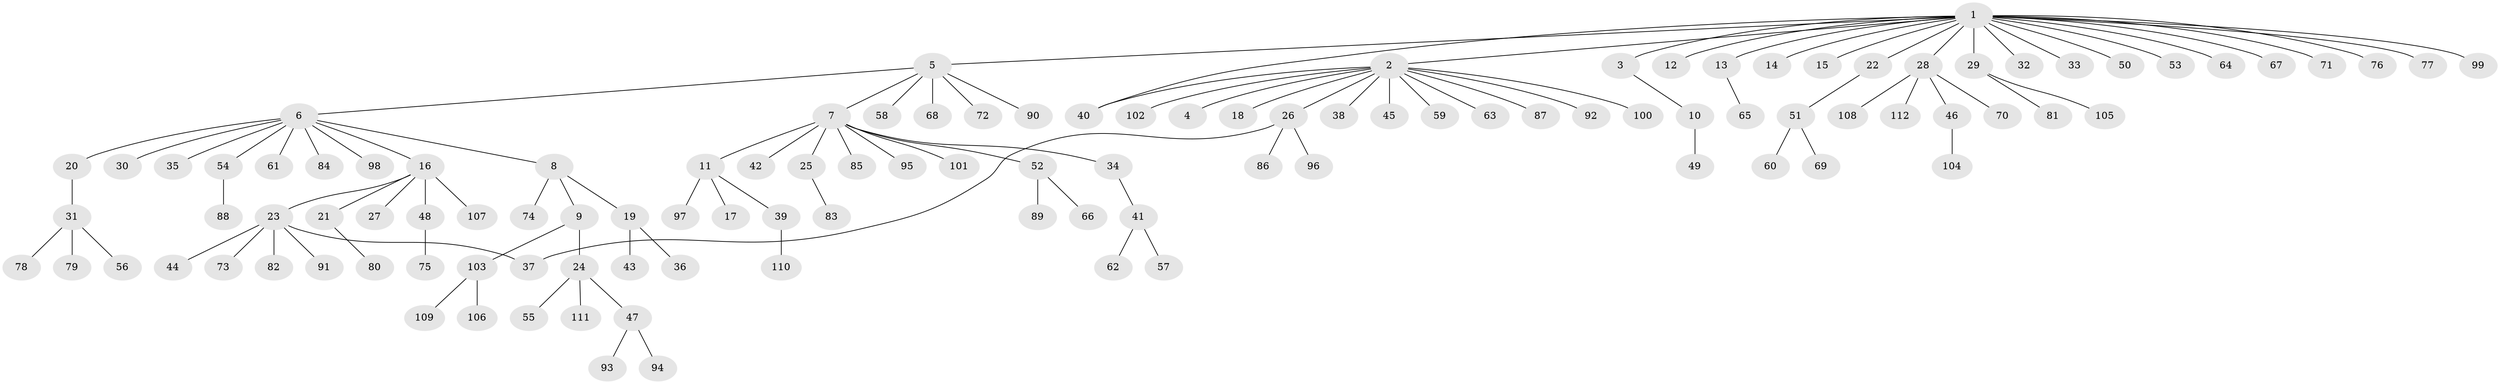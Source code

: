 // Generated by graph-tools (version 1.1) at 2025/48/03/09/25 04:48:06]
// undirected, 112 vertices, 113 edges
graph export_dot {
graph [start="1"]
  node [color=gray90,style=filled];
  1;
  2;
  3;
  4;
  5;
  6;
  7;
  8;
  9;
  10;
  11;
  12;
  13;
  14;
  15;
  16;
  17;
  18;
  19;
  20;
  21;
  22;
  23;
  24;
  25;
  26;
  27;
  28;
  29;
  30;
  31;
  32;
  33;
  34;
  35;
  36;
  37;
  38;
  39;
  40;
  41;
  42;
  43;
  44;
  45;
  46;
  47;
  48;
  49;
  50;
  51;
  52;
  53;
  54;
  55;
  56;
  57;
  58;
  59;
  60;
  61;
  62;
  63;
  64;
  65;
  66;
  67;
  68;
  69;
  70;
  71;
  72;
  73;
  74;
  75;
  76;
  77;
  78;
  79;
  80;
  81;
  82;
  83;
  84;
  85;
  86;
  87;
  88;
  89;
  90;
  91;
  92;
  93;
  94;
  95;
  96;
  97;
  98;
  99;
  100;
  101;
  102;
  103;
  104;
  105;
  106;
  107;
  108;
  109;
  110;
  111;
  112;
  1 -- 2;
  1 -- 3;
  1 -- 5;
  1 -- 12;
  1 -- 13;
  1 -- 14;
  1 -- 15;
  1 -- 22;
  1 -- 28;
  1 -- 29;
  1 -- 32;
  1 -- 33;
  1 -- 40;
  1 -- 50;
  1 -- 53;
  1 -- 64;
  1 -- 67;
  1 -- 71;
  1 -- 76;
  1 -- 77;
  1 -- 99;
  2 -- 4;
  2 -- 18;
  2 -- 26;
  2 -- 38;
  2 -- 40;
  2 -- 45;
  2 -- 59;
  2 -- 63;
  2 -- 87;
  2 -- 92;
  2 -- 100;
  2 -- 102;
  3 -- 10;
  5 -- 6;
  5 -- 7;
  5 -- 58;
  5 -- 68;
  5 -- 72;
  5 -- 90;
  6 -- 8;
  6 -- 16;
  6 -- 20;
  6 -- 30;
  6 -- 35;
  6 -- 54;
  6 -- 61;
  6 -- 84;
  6 -- 98;
  7 -- 11;
  7 -- 25;
  7 -- 34;
  7 -- 42;
  7 -- 52;
  7 -- 85;
  7 -- 95;
  7 -- 101;
  8 -- 9;
  8 -- 19;
  8 -- 74;
  9 -- 24;
  9 -- 103;
  10 -- 49;
  11 -- 17;
  11 -- 39;
  11 -- 97;
  13 -- 65;
  16 -- 21;
  16 -- 23;
  16 -- 27;
  16 -- 48;
  16 -- 107;
  19 -- 36;
  19 -- 43;
  20 -- 31;
  21 -- 80;
  22 -- 51;
  23 -- 37;
  23 -- 44;
  23 -- 73;
  23 -- 82;
  23 -- 91;
  24 -- 47;
  24 -- 55;
  24 -- 111;
  25 -- 83;
  26 -- 37;
  26 -- 86;
  26 -- 96;
  28 -- 46;
  28 -- 70;
  28 -- 108;
  28 -- 112;
  29 -- 81;
  29 -- 105;
  31 -- 56;
  31 -- 78;
  31 -- 79;
  34 -- 41;
  39 -- 110;
  41 -- 57;
  41 -- 62;
  46 -- 104;
  47 -- 93;
  47 -- 94;
  48 -- 75;
  51 -- 60;
  51 -- 69;
  52 -- 66;
  52 -- 89;
  54 -- 88;
  103 -- 106;
  103 -- 109;
}

